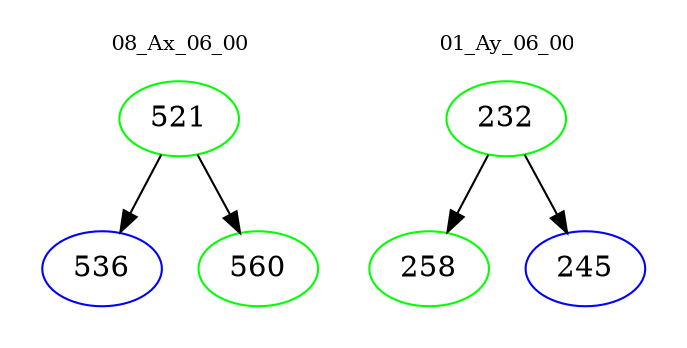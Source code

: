 digraph{
subgraph cluster_0 {
color = white
label = "08_Ax_06_00";
fontsize=10;
T0_521 [label="521", color="green"]
T0_521 -> T0_536 [color="black"]
T0_536 [label="536", color="blue"]
T0_521 -> T0_560 [color="black"]
T0_560 [label="560", color="green"]
}
subgraph cluster_1 {
color = white
label = "01_Ay_06_00";
fontsize=10;
T1_232 [label="232", color="green"]
T1_232 -> T1_258 [color="black"]
T1_258 [label="258", color="green"]
T1_232 -> T1_245 [color="black"]
T1_245 [label="245", color="blue"]
}
}
